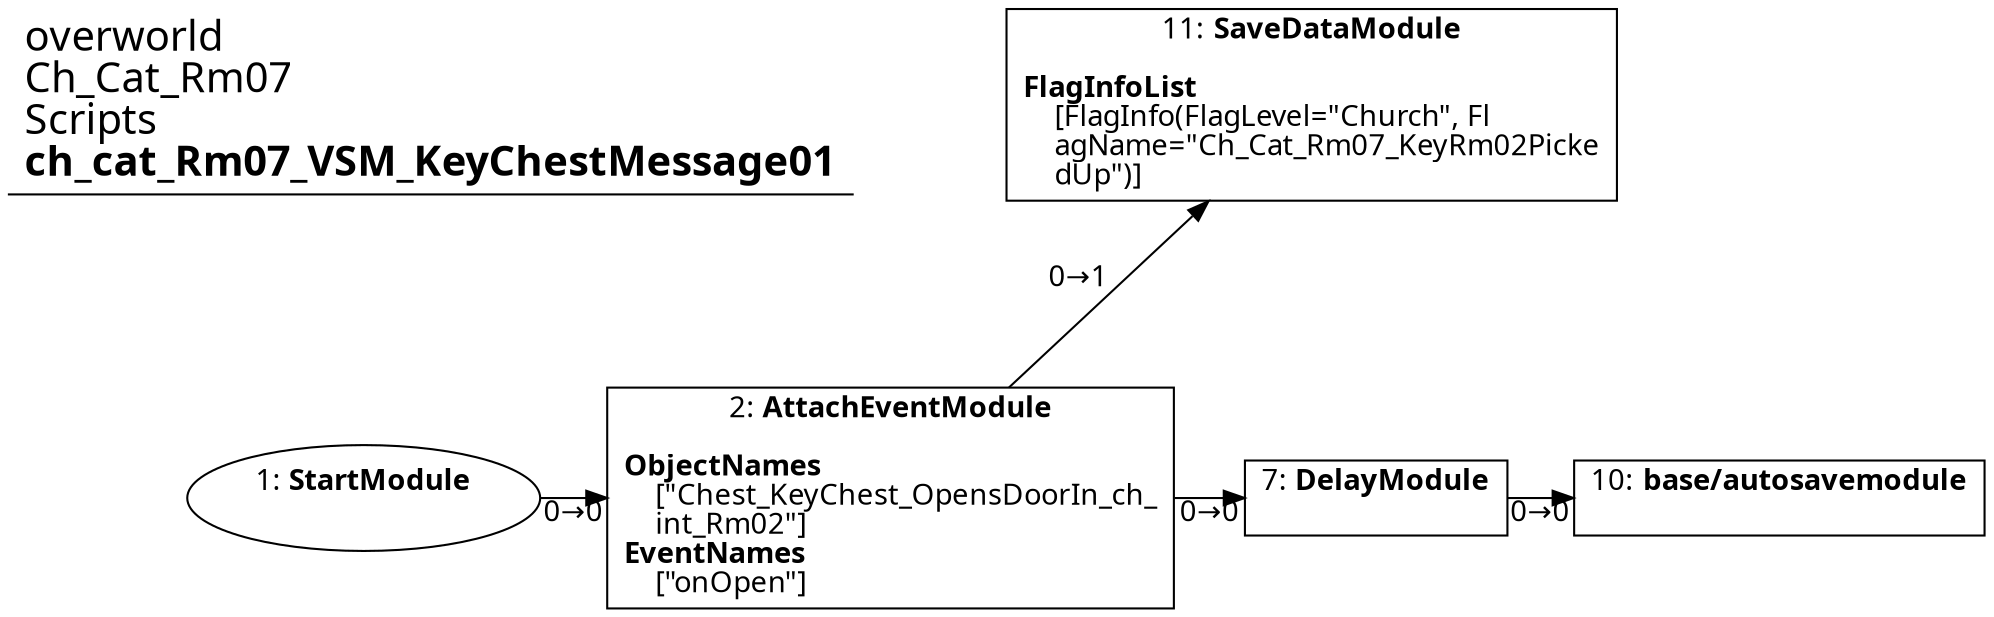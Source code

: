 digraph {
    layout = fdp;
    overlap = prism;
    sep = "+16";
    splines = spline;

    node [ shape = box ];

    graph [ fontname = "Segoe UI" ];
    node [ fontname = "Segoe UI" ];
    edge [ fontname = "Segoe UI" ];

    1 [ label = <1: <b>StartModule</b><br/><br/>> ];
    1 [ shape = oval ]
    1 [ pos = "0.194,-0.223!" ];
    1 -> 2 [ label = "0→0" ];

    2 [ label = <2: <b>AttachEventModule</b><br/><br/><b>ObjectNames</b><br align="left"/>    [&quot;Chest_KeyChest_OpensDoorIn_ch_<br align="left"/>    int_Rm02&quot;]<br align="left"/><b>EventNames</b><br align="left"/>    [&quot;onOpen&quot;]<br align="left"/>> ];
    2 [ pos = "0.379,-0.223!" ];
    2 -> 7 [ label = "0→0" ];
    2 -> 11 [ label = "0→1" ];

    7 [ label = <7: <b>DelayModule</b><br/><br/>> ];
    7 [ pos = "0.64900005,-0.223!" ];
    7 -> 10 [ label = "0→0" ];

    10 [ label = <10: <b>base/autosavemodule</b><br/><br/>> ];
    10 [ pos = "0.82800007,-0.223!" ];

    11 [ label = <11: <b>SaveDataModule</b><br/><br/><b>FlagInfoList</b><br align="left"/>    [FlagInfo(FlagLevel=&quot;Church&quot;, Fl<br align="left"/>    agName=&quot;Ch_Cat_Rm07_KeyRm02Picke<br align="left"/>    dUp&quot;)]<br align="left"/>> ];
    11 [ pos = "0.61200005,-0.036000002!" ];

    title [ pos = "0.193,-0.035!" ];
    title [ shape = underline ];
    title [ label = <<font point-size="20">overworld<br align="left"/>Ch_Cat_Rm07<br align="left"/>Scripts<br align="left"/><b>ch_cat_Rm07_VSM_KeyChestMessage01</b><br align="left"/></font>> ];
}
